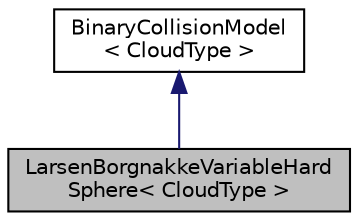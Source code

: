 digraph "LarsenBorgnakkeVariableHardSphere&lt; CloudType &gt;"
{
  bgcolor="transparent";
  edge [fontname="Helvetica",fontsize="10",labelfontname="Helvetica",labelfontsize="10"];
  node [fontname="Helvetica",fontsize="10",shape=record];
  Node1 [label="LarsenBorgnakkeVariableHard\lSphere\< CloudType \>",height=0.2,width=0.4,color="black", fillcolor="grey75", style="filled", fontcolor="black"];
  Node2 -> Node1 [dir="back",color="midnightblue",fontsize="10",style="solid",fontname="Helvetica"];
  Node2 [label="BinaryCollisionModel\l\< CloudType \>",height=0.2,width=0.4,color="black",URL="$a00128.html",tooltip="Templated DSMC particle collision class. "];
}
